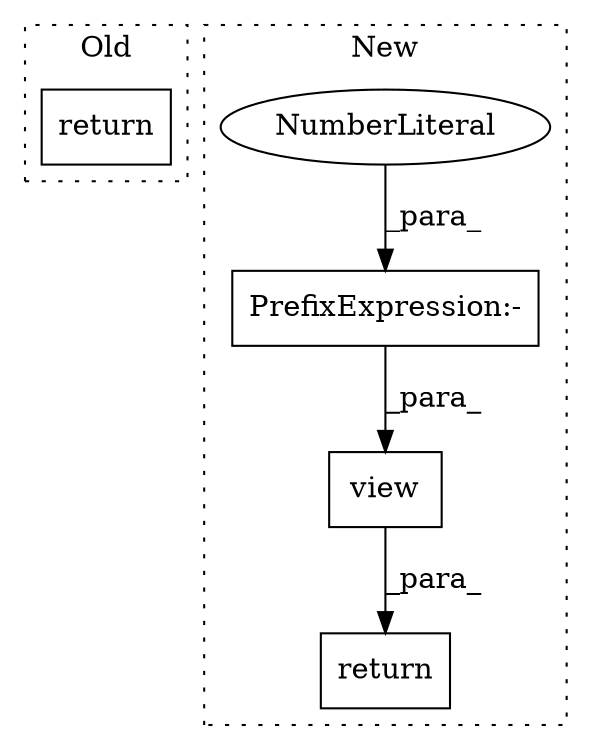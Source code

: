 digraph G {
subgraph cluster0 {
1 [label="return" a="41" s="1741" l="7" shape="box"];
label = "Old";
style="dotted";
}
subgraph cluster1 {
2 [label="view" a="32" s="1848,1868" l="5,1" shape="box"];
3 [label="PrefixExpression:-" a="38" s="1853" l="1" shape="box"];
4 [label="NumberLiteral" a="34" s="1854" l="1" shape="ellipse"];
5 [label="return" a="41" s="1819" l="7" shape="box"];
label = "New";
style="dotted";
}
2 -> 5 [label="_para_"];
3 -> 2 [label="_para_"];
4 -> 3 [label="_para_"];
}